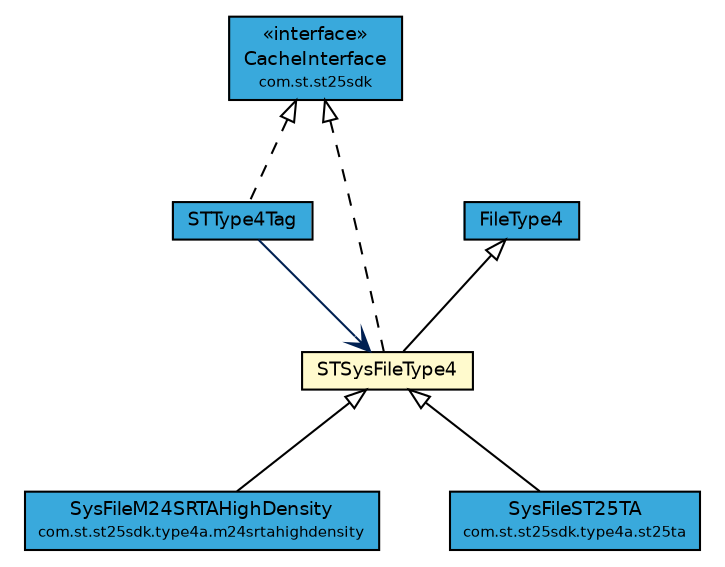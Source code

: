 #!/usr/local/bin/dot
#
# Class diagram 
# Generated by UMLGraph version R5_7_2-3-gee82a7 (http://www.umlgraph.org/)
#

digraph G {
	edge [fontname="Helvetica",fontsize=10,labelfontname="Helvetica",labelfontsize=10];
	node [fontname="Helvetica",fontsize=10,shape=plaintext];
	nodesep=0.25;
	ranksep=0.5;
	// com.st.st25sdk.CacheInterface
	c28635 [label=<<table title="com.st.st25sdk.CacheInterface" border="0" cellborder="1" cellspacing="0" cellpadding="2" port="p" bgcolor="#39a9dc" href="../CacheInterface.html">
		<tr><td><table border="0" cellspacing="0" cellpadding="1">
<tr><td align="center" balign="center"> &#171;interface&#187; </td></tr>
<tr><td align="center" balign="center"> CacheInterface </td></tr>
<tr><td align="center" balign="center"><font point-size="7.0"> com.st.st25sdk </font></td></tr>
		</table></td></tr>
		</table>>, URL="../CacheInterface.html", fontname="Helvetica", fontcolor="black", fontsize=9.0];
	// com.st.st25sdk.type4a.STType4Tag
	c28706 [label=<<table title="com.st.st25sdk.type4a.STType4Tag" border="0" cellborder="1" cellspacing="0" cellpadding="2" port="p" bgcolor="#39a9dc" href="./STType4Tag.html">
		<tr><td><table border="0" cellspacing="0" cellpadding="1">
<tr><td align="center" balign="center"> STType4Tag </td></tr>
		</table></td></tr>
		</table>>, URL="./STType4Tag.html", fontname="Helvetica", fontcolor="black", fontsize=9.0];
	// com.st.st25sdk.type4a.FileType4
	c28707 [label=<<table title="com.st.st25sdk.type4a.FileType4" border="0" cellborder="1" cellspacing="0" cellpadding="2" port="p" bgcolor="#39a9dc" href="./FileType4.html">
		<tr><td><table border="0" cellspacing="0" cellpadding="1">
<tr><td align="center" balign="center"> FileType4 </td></tr>
		</table></td></tr>
		</table>>, URL="./FileType4.html", fontname="Helvetica", fontcolor="black", fontsize=9.0];
	// com.st.st25sdk.type4a.STSysFileType4
	c28716 [label=<<table title="com.st.st25sdk.type4a.STSysFileType4" border="0" cellborder="1" cellspacing="0" cellpadding="2" port="p" bgcolor="lemonChiffon" href="./STSysFileType4.html">
		<tr><td><table border="0" cellspacing="0" cellpadding="1">
<tr><td align="center" balign="center"> STSysFileType4 </td></tr>
		</table></td></tr>
		</table>>, URL="./STSysFileType4.html", fontname="Helvetica", fontcolor="black", fontsize=9.0];
	// com.st.st25sdk.type4a.m24srtahighdensity.SysFileM24SRTAHighDensity
	c28721 [label=<<table title="com.st.st25sdk.type4a.m24srtahighdensity.SysFileM24SRTAHighDensity" border="0" cellborder="1" cellspacing="0" cellpadding="2" port="p" bgcolor="#39a9dc" href="./m24srtahighdensity/SysFileM24SRTAHighDensity.html">
		<tr><td><table border="0" cellspacing="0" cellpadding="1">
<tr><td align="center" balign="center"> SysFileM24SRTAHighDensity </td></tr>
<tr><td align="center" balign="center"><font point-size="7.0"> com.st.st25sdk.type4a.m24srtahighdensity </font></td></tr>
		</table></td></tr>
		</table>>, URL="./m24srtahighdensity/SysFileM24SRTAHighDensity.html", fontname="Helvetica", fontcolor="black", fontsize=9.0];
	// com.st.st25sdk.type4a.st25ta.SysFileST25TA
	c28741 [label=<<table title="com.st.st25sdk.type4a.st25ta.SysFileST25TA" border="0" cellborder="1" cellspacing="0" cellpadding="2" port="p" bgcolor="#39a9dc" href="./st25ta/SysFileST25TA.html">
		<tr><td><table border="0" cellspacing="0" cellpadding="1">
<tr><td align="center" balign="center"> SysFileST25TA </td></tr>
<tr><td align="center" balign="center"><font point-size="7.0"> com.st.st25sdk.type4a.st25ta </font></td></tr>
		</table></td></tr>
		</table>>, URL="./st25ta/SysFileST25TA.html", fontname="Helvetica", fontcolor="black", fontsize=9.0];
	//com.st.st25sdk.type4a.STType4Tag implements com.st.st25sdk.CacheInterface
	c28635:p -> c28706:p [dir=back,arrowtail=empty,style=dashed];
	//com.st.st25sdk.type4a.STSysFileType4 extends com.st.st25sdk.type4a.FileType4
	c28707:p -> c28716:p [dir=back,arrowtail=empty];
	//com.st.st25sdk.type4a.STSysFileType4 implements com.st.st25sdk.CacheInterface
	c28635:p -> c28716:p [dir=back,arrowtail=empty,style=dashed];
	//com.st.st25sdk.type4a.m24srtahighdensity.SysFileM24SRTAHighDensity extends com.st.st25sdk.type4a.STSysFileType4
	c28716:p -> c28721:p [dir=back,arrowtail=empty];
	//com.st.st25sdk.type4a.st25ta.SysFileST25TA extends com.st.st25sdk.type4a.STSysFileType4
	c28716:p -> c28741:p [dir=back,arrowtail=empty];
	// com.st.st25sdk.type4a.STType4Tag NAVASSOC com.st.st25sdk.type4a.STSysFileType4
	c28706:p -> c28716:p [taillabel="", label="", headlabel="", fontname="Helvetica", fontcolor="#002052", fontsize=10.0, color="#002052", arrowhead=open];
}

